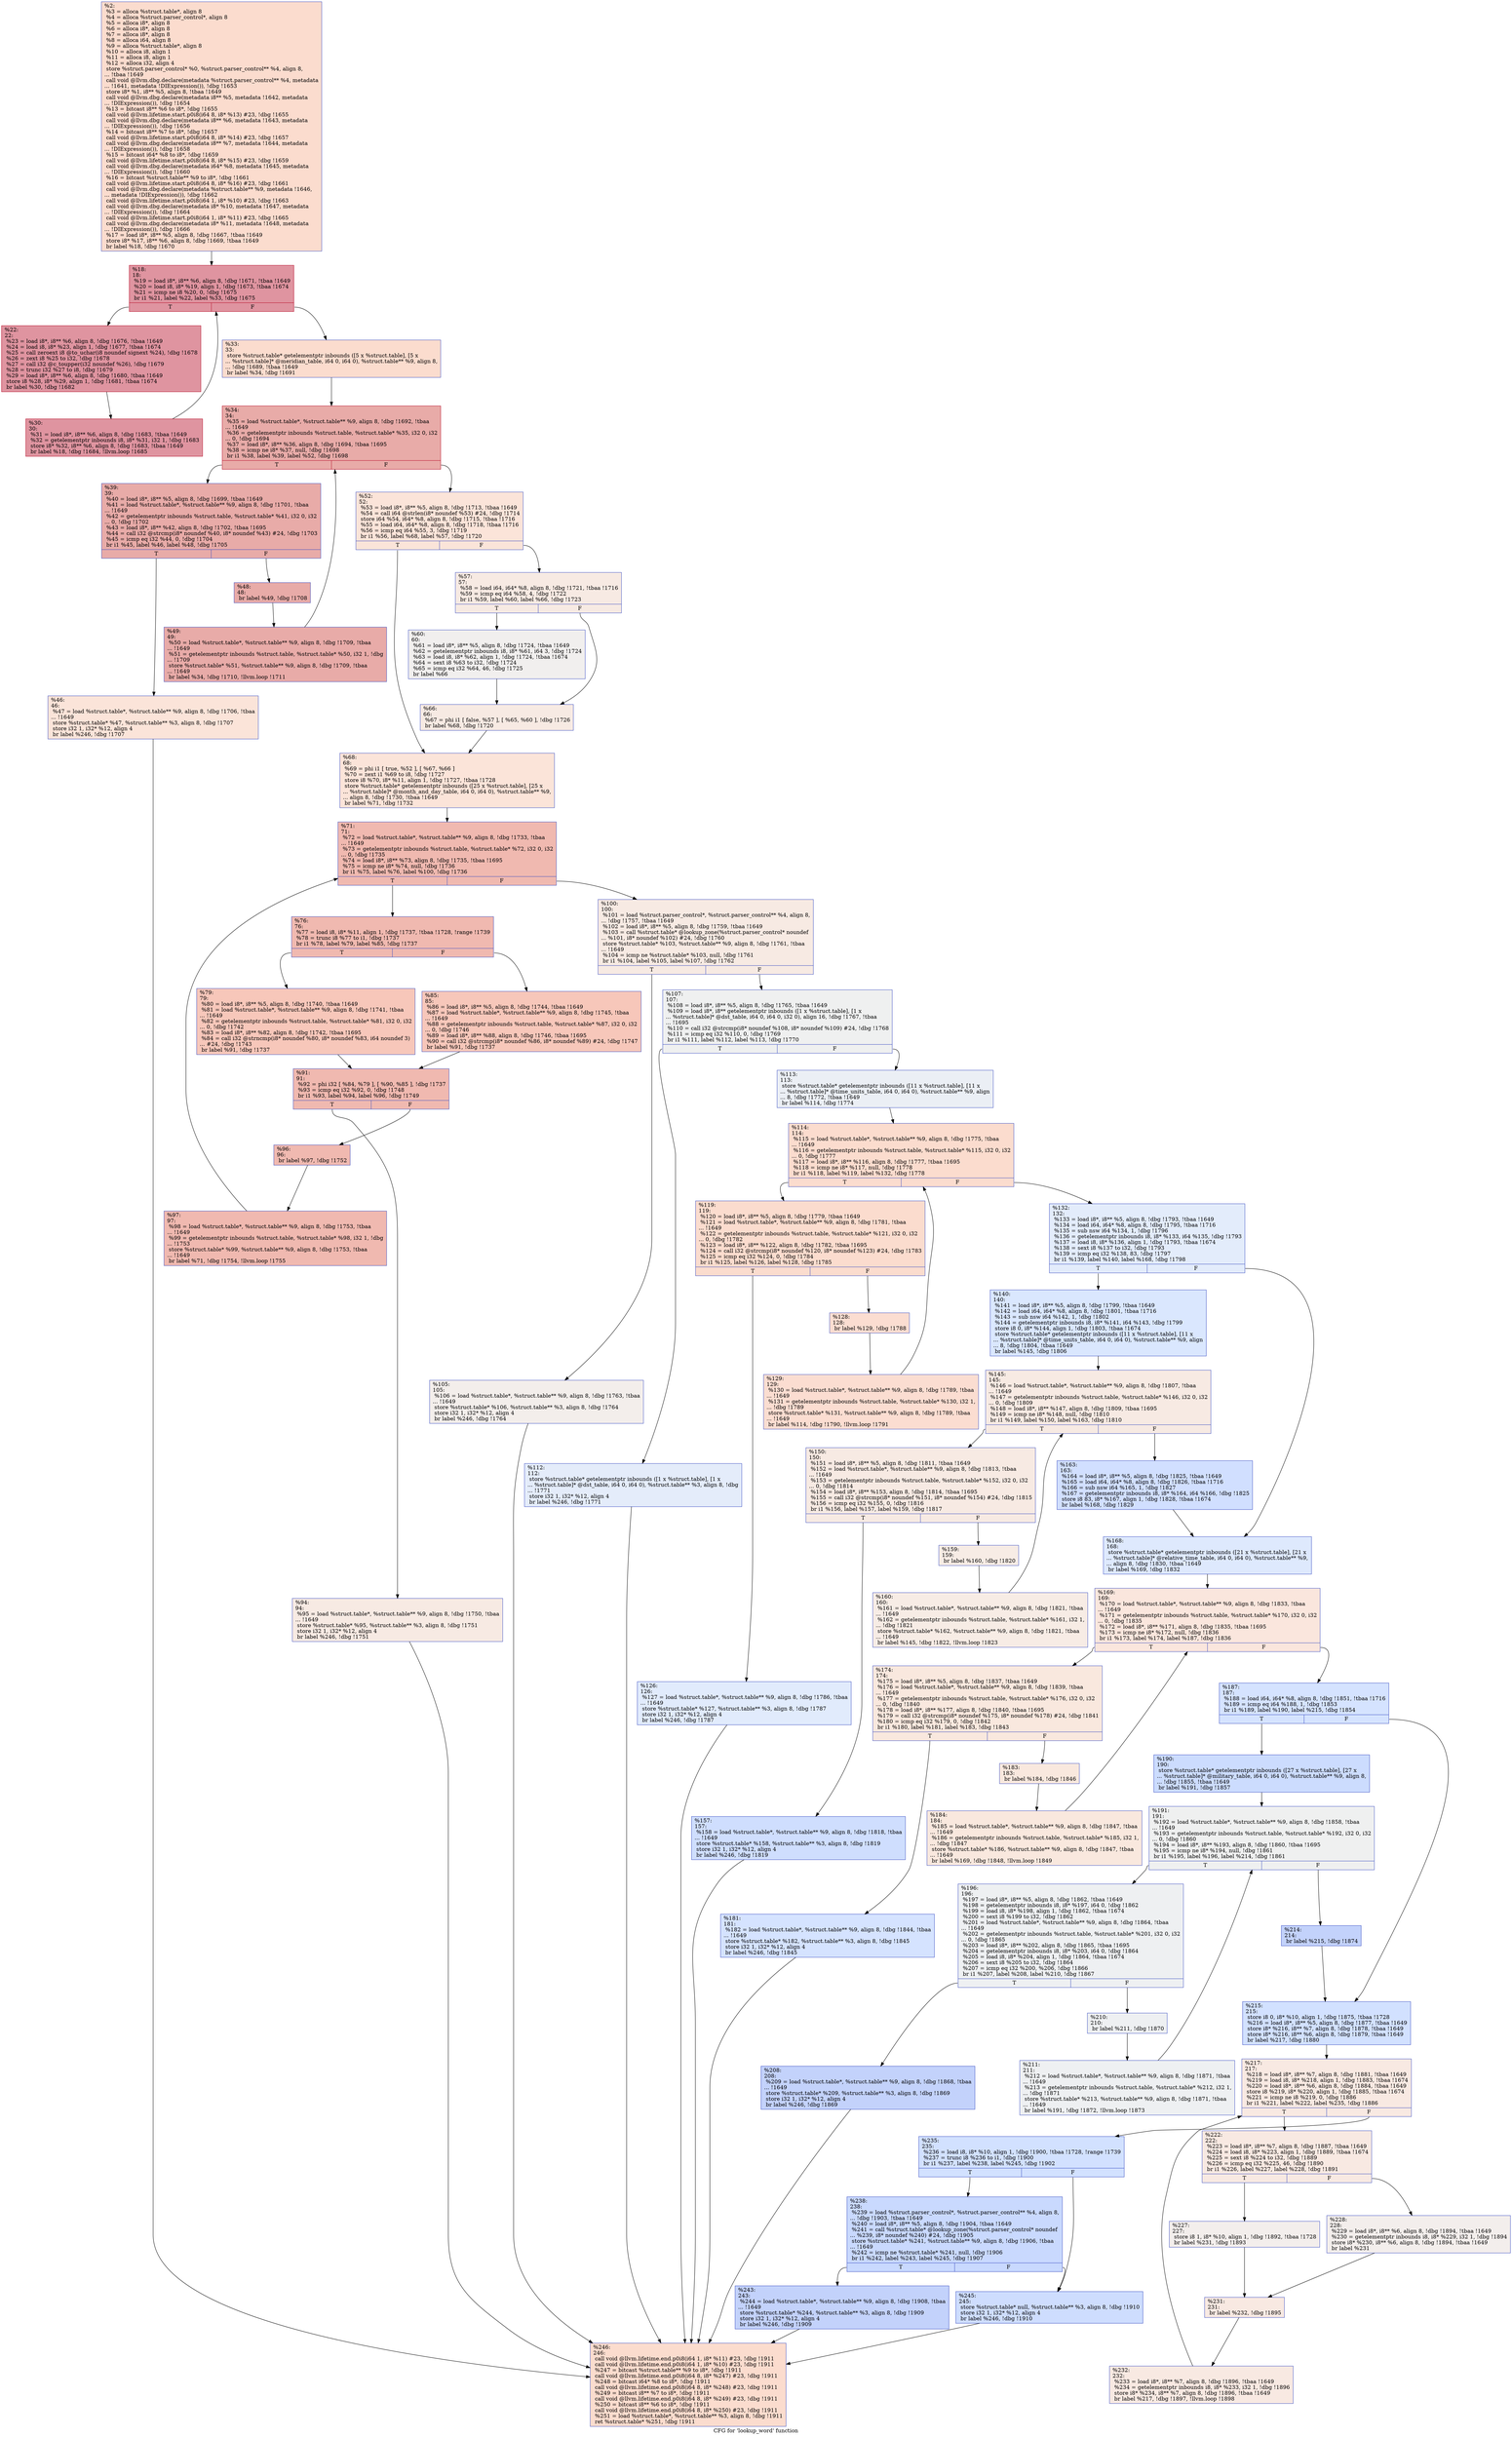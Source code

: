 digraph "CFG for 'lookup_word' function" {
	label="CFG for 'lookup_word' function";

	Node0x16e23a0 [shape=record,color="#3d50c3ff", style=filled, fillcolor="#f7af9170",label="{%2:\l  %3 = alloca %struct.table*, align 8\l  %4 = alloca %struct.parser_control*, align 8\l  %5 = alloca i8*, align 8\l  %6 = alloca i8*, align 8\l  %7 = alloca i8*, align 8\l  %8 = alloca i64, align 8\l  %9 = alloca %struct.table*, align 8\l  %10 = alloca i8, align 1\l  %11 = alloca i8, align 1\l  %12 = alloca i32, align 4\l  store %struct.parser_control* %0, %struct.parser_control** %4, align 8,\l... !tbaa !1649\l  call void @llvm.dbg.declare(metadata %struct.parser_control** %4, metadata\l... !1641, metadata !DIExpression()), !dbg !1653\l  store i8* %1, i8** %5, align 8, !tbaa !1649\l  call void @llvm.dbg.declare(metadata i8** %5, metadata !1642, metadata\l... !DIExpression()), !dbg !1654\l  %13 = bitcast i8** %6 to i8*, !dbg !1655\l  call void @llvm.lifetime.start.p0i8(i64 8, i8* %13) #23, !dbg !1655\l  call void @llvm.dbg.declare(metadata i8** %6, metadata !1643, metadata\l... !DIExpression()), !dbg !1656\l  %14 = bitcast i8** %7 to i8*, !dbg !1657\l  call void @llvm.lifetime.start.p0i8(i64 8, i8* %14) #23, !dbg !1657\l  call void @llvm.dbg.declare(metadata i8** %7, metadata !1644, metadata\l... !DIExpression()), !dbg !1658\l  %15 = bitcast i64* %8 to i8*, !dbg !1659\l  call void @llvm.lifetime.start.p0i8(i64 8, i8* %15) #23, !dbg !1659\l  call void @llvm.dbg.declare(metadata i64* %8, metadata !1645, metadata\l... !DIExpression()), !dbg !1660\l  %16 = bitcast %struct.table** %9 to i8*, !dbg !1661\l  call void @llvm.lifetime.start.p0i8(i64 8, i8* %16) #23, !dbg !1661\l  call void @llvm.dbg.declare(metadata %struct.table** %9, metadata !1646,\l... metadata !DIExpression()), !dbg !1662\l  call void @llvm.lifetime.start.p0i8(i64 1, i8* %10) #23, !dbg !1663\l  call void @llvm.dbg.declare(metadata i8* %10, metadata !1647, metadata\l... !DIExpression()), !dbg !1664\l  call void @llvm.lifetime.start.p0i8(i64 1, i8* %11) #23, !dbg !1665\l  call void @llvm.dbg.declare(metadata i8* %11, metadata !1648, metadata\l... !DIExpression()), !dbg !1666\l  %17 = load i8*, i8** %5, align 8, !dbg !1667, !tbaa !1649\l  store i8* %17, i8** %6, align 8, !dbg !1669, !tbaa !1649\l  br label %18, !dbg !1670\l}"];
	Node0x16e23a0 -> Node0x16e82c0;
	Node0x16e82c0 [shape=record,color="#b70d28ff", style=filled, fillcolor="#b70d2870",label="{%18:\l18:                                               \l  %19 = load i8*, i8** %6, align 8, !dbg !1671, !tbaa !1649\l  %20 = load i8, i8* %19, align 1, !dbg !1673, !tbaa !1674\l  %21 = icmp ne i8 %20, 0, !dbg !1675\l  br i1 %21, label %22, label %33, !dbg !1675\l|{<s0>T|<s1>F}}"];
	Node0x16e82c0:s0 -> Node0x16e8310;
	Node0x16e82c0:s1 -> Node0x16e83b0;
	Node0x16e8310 [shape=record,color="#b70d28ff", style=filled, fillcolor="#b70d2870",label="{%22:\l22:                                               \l  %23 = load i8*, i8** %6, align 8, !dbg !1676, !tbaa !1649\l  %24 = load i8, i8* %23, align 1, !dbg !1677, !tbaa !1674\l  %25 = call zeroext i8 @to_uchar(i8 noundef signext %24), !dbg !1678\l  %26 = zext i8 %25 to i32, !dbg !1678\l  %27 = call i32 @c_toupper(i32 noundef %26), !dbg !1679\l  %28 = trunc i32 %27 to i8, !dbg !1679\l  %29 = load i8*, i8** %6, align 8, !dbg !1680, !tbaa !1649\l  store i8 %28, i8* %29, align 1, !dbg !1681, !tbaa !1674\l  br label %30, !dbg !1682\l}"];
	Node0x16e8310 -> Node0x16e8360;
	Node0x16e8360 [shape=record,color="#b70d28ff", style=filled, fillcolor="#b70d2870",label="{%30:\l30:                                               \l  %31 = load i8*, i8** %6, align 8, !dbg !1683, !tbaa !1649\l  %32 = getelementptr inbounds i8, i8* %31, i32 1, !dbg !1683\l  store i8* %32, i8** %6, align 8, !dbg !1683, !tbaa !1649\l  br label %18, !dbg !1684, !llvm.loop !1685\l}"];
	Node0x16e8360 -> Node0x16e82c0;
	Node0x16e83b0 [shape=record,color="#3d50c3ff", style=filled, fillcolor="#f7af9170",label="{%33:\l33:                                               \l  store %struct.table* getelementptr inbounds ([5 x %struct.table], [5 x\l... %struct.table]* @meridian_table, i64 0, i64 0), %struct.table** %9, align 8,\l... !dbg !1689, !tbaa !1649\l  br label %34, !dbg !1691\l}"];
	Node0x16e83b0 -> Node0x16e8400;
	Node0x16e8400 [shape=record,color="#b70d28ff", style=filled, fillcolor="#cc403a70",label="{%34:\l34:                                               \l  %35 = load %struct.table*, %struct.table** %9, align 8, !dbg !1692, !tbaa\l... !1649\l  %36 = getelementptr inbounds %struct.table, %struct.table* %35, i32 0, i32\l... 0, !dbg !1694\l  %37 = load i8*, i8** %36, align 8, !dbg !1694, !tbaa !1695\l  %38 = icmp ne i8* %37, null, !dbg !1698\l  br i1 %38, label %39, label %52, !dbg !1698\l|{<s0>T|<s1>F}}"];
	Node0x16e8400:s0 -> Node0x16e8450;
	Node0x16e8400:s1 -> Node0x16e8590;
	Node0x16e8450 [shape=record,color="#3d50c3ff", style=filled, fillcolor="#cc403a70",label="{%39:\l39:                                               \l  %40 = load i8*, i8** %5, align 8, !dbg !1699, !tbaa !1649\l  %41 = load %struct.table*, %struct.table** %9, align 8, !dbg !1701, !tbaa\l... !1649\l  %42 = getelementptr inbounds %struct.table, %struct.table* %41, i32 0, i32\l... 0, !dbg !1702\l  %43 = load i8*, i8** %42, align 8, !dbg !1702, !tbaa !1695\l  %44 = call i32 @strcmp(i8* noundef %40, i8* noundef %43) #24, !dbg !1703\l  %45 = icmp eq i32 %44, 0, !dbg !1704\l  br i1 %45, label %46, label %48, !dbg !1705\l|{<s0>T|<s1>F}}"];
	Node0x16e8450:s0 -> Node0x16e84a0;
	Node0x16e8450:s1 -> Node0x16e84f0;
	Node0x16e84a0 [shape=record,color="#3d50c3ff", style=filled, fillcolor="#f5c1a970",label="{%46:\l46:                                               \l  %47 = load %struct.table*, %struct.table** %9, align 8, !dbg !1706, !tbaa\l... !1649\l  store %struct.table* %47, %struct.table** %3, align 8, !dbg !1707\l  store i32 1, i32* %12, align 4\l  br label %246, !dbg !1707\l}"];
	Node0x16e84a0 -> Node0x16e9710;
	Node0x16e84f0 [shape=record,color="#3d50c3ff", style=filled, fillcolor="#cc403a70",label="{%48:\l48:                                               \l  br label %49, !dbg !1708\l}"];
	Node0x16e84f0 -> Node0x16e8540;
	Node0x16e8540 [shape=record,color="#3d50c3ff", style=filled, fillcolor="#cc403a70",label="{%49:\l49:                                               \l  %50 = load %struct.table*, %struct.table** %9, align 8, !dbg !1709, !tbaa\l... !1649\l  %51 = getelementptr inbounds %struct.table, %struct.table* %50, i32 1, !dbg\l... !1709\l  store %struct.table* %51, %struct.table** %9, align 8, !dbg !1709, !tbaa\l... !1649\l  br label %34, !dbg !1710, !llvm.loop !1711\l}"];
	Node0x16e8540 -> Node0x16e8400;
	Node0x16e8590 [shape=record,color="#3d50c3ff", style=filled, fillcolor="#f5c1a970",label="{%52:\l52:                                               \l  %53 = load i8*, i8** %5, align 8, !dbg !1713, !tbaa !1649\l  %54 = call i64 @strlen(i8* noundef %53) #24, !dbg !1714\l  store i64 %54, i64* %8, align 8, !dbg !1715, !tbaa !1716\l  %55 = load i64, i64* %8, align 8, !dbg !1718, !tbaa !1716\l  %56 = icmp eq i64 %55, 3, !dbg !1719\l  br i1 %56, label %68, label %57, !dbg !1720\l|{<s0>T|<s1>F}}"];
	Node0x16e8590:s0 -> Node0x16e86d0;
	Node0x16e8590:s1 -> Node0x16e85e0;
	Node0x16e85e0 [shape=record,color="#3d50c3ff", style=filled, fillcolor="#eed0c070",label="{%57:\l57:                                               \l  %58 = load i64, i64* %8, align 8, !dbg !1721, !tbaa !1716\l  %59 = icmp eq i64 %58, 4, !dbg !1722\l  br i1 %59, label %60, label %66, !dbg !1723\l|{<s0>T|<s1>F}}"];
	Node0x16e85e0:s0 -> Node0x16e8630;
	Node0x16e85e0:s1 -> Node0x16e8680;
	Node0x16e8630 [shape=record,color="#3d50c3ff", style=filled, fillcolor="#e0dbd870",label="{%60:\l60:                                               \l  %61 = load i8*, i8** %5, align 8, !dbg !1724, !tbaa !1649\l  %62 = getelementptr inbounds i8, i8* %61, i64 3, !dbg !1724\l  %63 = load i8, i8* %62, align 1, !dbg !1724, !tbaa !1674\l  %64 = sext i8 %63 to i32, !dbg !1724\l  %65 = icmp eq i32 %64, 46, !dbg !1725\l  br label %66\l}"];
	Node0x16e8630 -> Node0x16e8680;
	Node0x16e8680 [shape=record,color="#3d50c3ff", style=filled, fillcolor="#eed0c070",label="{%66:\l66:                                               \l  %67 = phi i1 [ false, %57 ], [ %65, %60 ], !dbg !1726\l  br label %68, !dbg !1720\l}"];
	Node0x16e8680 -> Node0x16e86d0;
	Node0x16e86d0 [shape=record,color="#3d50c3ff", style=filled, fillcolor="#f5c1a970",label="{%68:\l68:                                               \l  %69 = phi i1 [ true, %52 ], [ %67, %66 ]\l  %70 = zext i1 %69 to i8, !dbg !1727\l  store i8 %70, i8* %11, align 1, !dbg !1727, !tbaa !1728\l  store %struct.table* getelementptr inbounds ([25 x %struct.table], [25 x\l... %struct.table]* @month_and_day_table, i64 0, i64 0), %struct.table** %9,\l... align 8, !dbg !1730, !tbaa !1649\l  br label %71, !dbg !1732\l}"];
	Node0x16e86d0 -> Node0x16e8720;
	Node0x16e8720 [shape=record,color="#3d50c3ff", style=filled, fillcolor="#de614d70",label="{%71:\l71:                                               \l  %72 = load %struct.table*, %struct.table** %9, align 8, !dbg !1733, !tbaa\l... !1649\l  %73 = getelementptr inbounds %struct.table, %struct.table* %72, i32 0, i32\l... 0, !dbg !1735\l  %74 = load i8*, i8** %73, align 8, !dbg !1735, !tbaa !1695\l  %75 = icmp ne i8* %74, null, !dbg !1736\l  br i1 %75, label %76, label %100, !dbg !1736\l|{<s0>T|<s1>F}}"];
	Node0x16e8720:s0 -> Node0x16e8770;
	Node0x16e8720:s1 -> Node0x16e89a0;
	Node0x16e8770 [shape=record,color="#3d50c3ff", style=filled, fillcolor="#de614d70",label="{%76:\l76:                                               \l  %77 = load i8, i8* %11, align 1, !dbg !1737, !tbaa !1728, !range !1739\l  %78 = trunc i8 %77 to i1, !dbg !1737\l  br i1 %78, label %79, label %85, !dbg !1737\l|{<s0>T|<s1>F}}"];
	Node0x16e8770:s0 -> Node0x16e87c0;
	Node0x16e8770:s1 -> Node0x16e8810;
	Node0x16e87c0 [shape=record,color="#3d50c3ff", style=filled, fillcolor="#ec7f6370",label="{%79:\l79:                                               \l  %80 = load i8*, i8** %5, align 8, !dbg !1740, !tbaa !1649\l  %81 = load %struct.table*, %struct.table** %9, align 8, !dbg !1741, !tbaa\l... !1649\l  %82 = getelementptr inbounds %struct.table, %struct.table* %81, i32 0, i32\l... 0, !dbg !1742\l  %83 = load i8*, i8** %82, align 8, !dbg !1742, !tbaa !1695\l  %84 = call i32 @strncmp(i8* noundef %80, i8* noundef %83, i64 noundef 3)\l... #24, !dbg !1743\l  br label %91, !dbg !1737\l}"];
	Node0x16e87c0 -> Node0x16e8860;
	Node0x16e8810 [shape=record,color="#3d50c3ff", style=filled, fillcolor="#ec7f6370",label="{%85:\l85:                                               \l  %86 = load i8*, i8** %5, align 8, !dbg !1744, !tbaa !1649\l  %87 = load %struct.table*, %struct.table** %9, align 8, !dbg !1745, !tbaa\l... !1649\l  %88 = getelementptr inbounds %struct.table, %struct.table* %87, i32 0, i32\l... 0, !dbg !1746\l  %89 = load i8*, i8** %88, align 8, !dbg !1746, !tbaa !1695\l  %90 = call i32 @strcmp(i8* noundef %86, i8* noundef %89) #24, !dbg !1747\l  br label %91, !dbg !1737\l}"];
	Node0x16e8810 -> Node0x16e8860;
	Node0x16e8860 [shape=record,color="#3d50c3ff", style=filled, fillcolor="#de614d70",label="{%91:\l91:                                               \l  %92 = phi i32 [ %84, %79 ], [ %90, %85 ], !dbg !1737\l  %93 = icmp eq i32 %92, 0, !dbg !1748\l  br i1 %93, label %94, label %96, !dbg !1749\l|{<s0>T|<s1>F}}"];
	Node0x16e8860:s0 -> Node0x16e88b0;
	Node0x16e8860:s1 -> Node0x16e8900;
	Node0x16e88b0 [shape=record,color="#3d50c3ff", style=filled, fillcolor="#eed0c070",label="{%94:\l94:                                               \l  %95 = load %struct.table*, %struct.table** %9, align 8, !dbg !1750, !tbaa\l... !1649\l  store %struct.table* %95, %struct.table** %3, align 8, !dbg !1751\l  store i32 1, i32* %12, align 4\l  br label %246, !dbg !1751\l}"];
	Node0x16e88b0 -> Node0x16e9710;
	Node0x16e8900 [shape=record,color="#3d50c3ff", style=filled, fillcolor="#de614d70",label="{%96:\l96:                                               \l  br label %97, !dbg !1752\l}"];
	Node0x16e8900 -> Node0x16e8950;
	Node0x16e8950 [shape=record,color="#3d50c3ff", style=filled, fillcolor="#de614d70",label="{%97:\l97:                                               \l  %98 = load %struct.table*, %struct.table** %9, align 8, !dbg !1753, !tbaa\l... !1649\l  %99 = getelementptr inbounds %struct.table, %struct.table* %98, i32 1, !dbg\l... !1753\l  store %struct.table* %99, %struct.table** %9, align 8, !dbg !1753, !tbaa\l... !1649\l  br label %71, !dbg !1754, !llvm.loop !1755\l}"];
	Node0x16e8950 -> Node0x16e8720;
	Node0x16e89a0 [shape=record,color="#3d50c3ff", style=filled, fillcolor="#eed0c070",label="{%100:\l100:                                              \l  %101 = load %struct.parser_control*, %struct.parser_control** %4, align 8,\l... !dbg !1757, !tbaa !1649\l  %102 = load i8*, i8** %5, align 8, !dbg !1759, !tbaa !1649\l  %103 = call %struct.table* @lookup_zone(%struct.parser_control* noundef\l... %101, i8* noundef %102) #24, !dbg !1760\l  store %struct.table* %103, %struct.table** %9, align 8, !dbg !1761, !tbaa\l... !1649\l  %104 = icmp ne %struct.table* %103, null, !dbg !1761\l  br i1 %104, label %105, label %107, !dbg !1762\l|{<s0>T|<s1>F}}"];
	Node0x16e89a0:s0 -> Node0x16e89f0;
	Node0x16e89a0:s1 -> Node0x16e8a40;
	Node0x16e89f0 [shape=record,color="#3d50c3ff", style=filled, fillcolor="#e5d8d170",label="{%105:\l105:                                              \l  %106 = load %struct.table*, %struct.table** %9, align 8, !dbg !1763, !tbaa\l... !1649\l  store %struct.table* %106, %struct.table** %3, align 8, !dbg !1764\l  store i32 1, i32* %12, align 4\l  br label %246, !dbg !1764\l}"];
	Node0x16e89f0 -> Node0x16e9710;
	Node0x16e8a40 [shape=record,color="#3d50c3ff", style=filled, fillcolor="#dbdcde70",label="{%107:\l107:                                              \l  %108 = load i8*, i8** %5, align 8, !dbg !1765, !tbaa !1649\l  %109 = load i8*, i8** getelementptr inbounds ([1 x %struct.table], [1 x\l... %struct.table]* @dst_table, i64 0, i64 0, i32 0), align 16, !dbg !1767, !tbaa\l... !1695\l  %110 = call i32 @strcmp(i8* noundef %108, i8* noundef %109) #24, !dbg !1768\l  %111 = icmp eq i32 %110, 0, !dbg !1769\l  br i1 %111, label %112, label %113, !dbg !1770\l|{<s0>T|<s1>F}}"];
	Node0x16e8a40:s0 -> Node0x16e8a90;
	Node0x16e8a40:s1 -> Node0x16e8ae0;
	Node0x16e8a90 [shape=record,color="#3d50c3ff", style=filled, fillcolor="#c1d4f470",label="{%112:\l112:                                              \l  store %struct.table* getelementptr inbounds ([1 x %struct.table], [1 x\l... %struct.table]* @dst_table, i64 0, i64 0), %struct.table** %3, align 8, !dbg\l... !1771\l  store i32 1, i32* %12, align 4\l  br label %246, !dbg !1771\l}"];
	Node0x16e8a90 -> Node0x16e9710;
	Node0x16e8ae0 [shape=record,color="#3d50c3ff", style=filled, fillcolor="#d1dae970",label="{%113:\l113:                                              \l  store %struct.table* getelementptr inbounds ([11 x %struct.table], [11 x\l... %struct.table]* @time_units_table, i64 0, i64 0), %struct.table** %9, align\l... 8, !dbg !1772, !tbaa !1649\l  br label %114, !dbg !1774\l}"];
	Node0x16e8ae0 -> Node0x16e8b30;
	Node0x16e8b30 [shape=record,color="#3d50c3ff", style=filled, fillcolor="#f7af9170",label="{%114:\l114:                                              \l  %115 = load %struct.table*, %struct.table** %9, align 8, !dbg !1775, !tbaa\l... !1649\l  %116 = getelementptr inbounds %struct.table, %struct.table* %115, i32 0, i32\l... 0, !dbg !1777\l  %117 = load i8*, i8** %116, align 8, !dbg !1777, !tbaa !1695\l  %118 = icmp ne i8* %117, null, !dbg !1778\l  br i1 %118, label %119, label %132, !dbg !1778\l|{<s0>T|<s1>F}}"];
	Node0x16e8b30:s0 -> Node0x16e8b80;
	Node0x16e8b30:s1 -> Node0x16e8cc0;
	Node0x16e8b80 [shape=record,color="#3d50c3ff", style=filled, fillcolor="#f7af9170",label="{%119:\l119:                                              \l  %120 = load i8*, i8** %5, align 8, !dbg !1779, !tbaa !1649\l  %121 = load %struct.table*, %struct.table** %9, align 8, !dbg !1781, !tbaa\l... !1649\l  %122 = getelementptr inbounds %struct.table, %struct.table* %121, i32 0, i32\l... 0, !dbg !1782\l  %123 = load i8*, i8** %122, align 8, !dbg !1782, !tbaa !1695\l  %124 = call i32 @strcmp(i8* noundef %120, i8* noundef %123) #24, !dbg !1783\l  %125 = icmp eq i32 %124, 0, !dbg !1784\l  br i1 %125, label %126, label %128, !dbg !1785\l|{<s0>T|<s1>F}}"];
	Node0x16e8b80:s0 -> Node0x16e8bd0;
	Node0x16e8b80:s1 -> Node0x16e8c20;
	Node0x16e8bd0 [shape=record,color="#3d50c3ff", style=filled, fillcolor="#bbd1f870",label="{%126:\l126:                                              \l  %127 = load %struct.table*, %struct.table** %9, align 8, !dbg !1786, !tbaa\l... !1649\l  store %struct.table* %127, %struct.table** %3, align 8, !dbg !1787\l  store i32 1, i32* %12, align 4\l  br label %246, !dbg !1787\l}"];
	Node0x16e8bd0 -> Node0x16e9710;
	Node0x16e8c20 [shape=record,color="#3d50c3ff", style=filled, fillcolor="#f7b39670",label="{%128:\l128:                                              \l  br label %129, !dbg !1788\l}"];
	Node0x16e8c20 -> Node0x16e8c70;
	Node0x16e8c70 [shape=record,color="#3d50c3ff", style=filled, fillcolor="#f7b39670",label="{%129:\l129:                                              \l  %130 = load %struct.table*, %struct.table** %9, align 8, !dbg !1789, !tbaa\l... !1649\l  %131 = getelementptr inbounds %struct.table, %struct.table* %130, i32 1,\l... !dbg !1789\l  store %struct.table* %131, %struct.table** %9, align 8, !dbg !1789, !tbaa\l... !1649\l  br label %114, !dbg !1790, !llvm.loop !1791\l}"];
	Node0x16e8c70 -> Node0x16e8b30;
	Node0x16e8cc0 [shape=record,color="#3d50c3ff", style=filled, fillcolor="#bfd3f670",label="{%132:\l132:                                              \l  %133 = load i8*, i8** %5, align 8, !dbg !1793, !tbaa !1649\l  %134 = load i64, i64* %8, align 8, !dbg !1795, !tbaa !1716\l  %135 = sub nsw i64 %134, 1, !dbg !1796\l  %136 = getelementptr inbounds i8, i8* %133, i64 %135, !dbg !1793\l  %137 = load i8, i8* %136, align 1, !dbg !1793, !tbaa !1674\l  %138 = sext i8 %137 to i32, !dbg !1793\l  %139 = icmp eq i32 %138, 83, !dbg !1797\l  br i1 %139, label %140, label %168, !dbg !1798\l|{<s0>T|<s1>F}}"];
	Node0x16e8cc0:s0 -> Node0x16e8d10;
	Node0x16e8cc0:s1 -> Node0x16e8f40;
	Node0x16e8d10 [shape=record,color="#3d50c3ff", style=filled, fillcolor="#abc8fd70",label="{%140:\l140:                                              \l  %141 = load i8*, i8** %5, align 8, !dbg !1799, !tbaa !1649\l  %142 = load i64, i64* %8, align 8, !dbg !1801, !tbaa !1716\l  %143 = sub nsw i64 %142, 1, !dbg !1802\l  %144 = getelementptr inbounds i8, i8* %141, i64 %143, !dbg !1799\l  store i8 0, i8* %144, align 1, !dbg !1803, !tbaa !1674\l  store %struct.table* getelementptr inbounds ([11 x %struct.table], [11 x\l... %struct.table]* @time_units_table, i64 0, i64 0), %struct.table** %9, align\l... 8, !dbg !1804, !tbaa !1649\l  br label %145, !dbg !1806\l}"];
	Node0x16e8d10 -> Node0x16e8d60;
	Node0x16e8d60 [shape=record,color="#3d50c3ff", style=filled, fillcolor="#eed0c070",label="{%145:\l145:                                              \l  %146 = load %struct.table*, %struct.table** %9, align 8, !dbg !1807, !tbaa\l... !1649\l  %147 = getelementptr inbounds %struct.table, %struct.table* %146, i32 0, i32\l... 0, !dbg !1809\l  %148 = load i8*, i8** %147, align 8, !dbg !1809, !tbaa !1695\l  %149 = icmp ne i8* %148, null, !dbg !1810\l  br i1 %149, label %150, label %163, !dbg !1810\l|{<s0>T|<s1>F}}"];
	Node0x16e8d60:s0 -> Node0x16e8db0;
	Node0x16e8d60:s1 -> Node0x16e8ef0;
	Node0x16e8db0 [shape=record,color="#3d50c3ff", style=filled, fillcolor="#eed0c070",label="{%150:\l150:                                              \l  %151 = load i8*, i8** %5, align 8, !dbg !1811, !tbaa !1649\l  %152 = load %struct.table*, %struct.table** %9, align 8, !dbg !1813, !tbaa\l... !1649\l  %153 = getelementptr inbounds %struct.table, %struct.table* %152, i32 0, i32\l... 0, !dbg !1814\l  %154 = load i8*, i8** %153, align 8, !dbg !1814, !tbaa !1695\l  %155 = call i32 @strcmp(i8* noundef %151, i8* noundef %154) #24, !dbg !1815\l  %156 = icmp eq i32 %155, 0, !dbg !1816\l  br i1 %156, label %157, label %159, !dbg !1817\l|{<s0>T|<s1>F}}"];
	Node0x16e8db0:s0 -> Node0x16e8e00;
	Node0x16e8db0:s1 -> Node0x16e8e50;
	Node0x16e8e00 [shape=record,color="#3d50c3ff", style=filled, fillcolor="#93b5fe70",label="{%157:\l157:                                              \l  %158 = load %struct.table*, %struct.table** %9, align 8, !dbg !1818, !tbaa\l... !1649\l  store %struct.table* %158, %struct.table** %3, align 8, !dbg !1819\l  store i32 1, i32* %12, align 4\l  br label %246, !dbg !1819\l}"];
	Node0x16e8e00 -> Node0x16e9710;
	Node0x16e8e50 [shape=record,color="#3d50c3ff", style=filled, fillcolor="#ecd3c570",label="{%159:\l159:                                              \l  br label %160, !dbg !1820\l}"];
	Node0x16e8e50 -> Node0x16e8ea0;
	Node0x16e8ea0 [shape=record,color="#3d50c3ff", style=filled, fillcolor="#ecd3c570",label="{%160:\l160:                                              \l  %161 = load %struct.table*, %struct.table** %9, align 8, !dbg !1821, !tbaa\l... !1649\l  %162 = getelementptr inbounds %struct.table, %struct.table* %161, i32 1,\l... !dbg !1821\l  store %struct.table* %162, %struct.table** %9, align 8, !dbg !1821, !tbaa\l... !1649\l  br label %145, !dbg !1822, !llvm.loop !1823\l}"];
	Node0x16e8ea0 -> Node0x16e8d60;
	Node0x16e8ef0 [shape=record,color="#3d50c3ff", style=filled, fillcolor="#96b7ff70",label="{%163:\l163:                                              \l  %164 = load i8*, i8** %5, align 8, !dbg !1825, !tbaa !1649\l  %165 = load i64, i64* %8, align 8, !dbg !1826, !tbaa !1716\l  %166 = sub nsw i64 %165, 1, !dbg !1827\l  %167 = getelementptr inbounds i8, i8* %164, i64 %166, !dbg !1825\l  store i8 83, i8* %167, align 1, !dbg !1828, !tbaa !1674\l  br label %168, !dbg !1829\l}"];
	Node0x16e8ef0 -> Node0x16e8f40;
	Node0x16e8f40 [shape=record,color="#3d50c3ff", style=filled, fillcolor="#b5cdfa70",label="{%168:\l168:                                              \l  store %struct.table* getelementptr inbounds ([21 x %struct.table], [21 x\l... %struct.table]* @relative_time_table, i64 0, i64 0), %struct.table** %9,\l... align 8, !dbg !1830, !tbaa !1649\l  br label %169, !dbg !1832\l}"];
	Node0x16e8f40 -> Node0x16e8f90;
	Node0x16e8f90 [shape=record,color="#3d50c3ff", style=filled, fillcolor="#f3c7b170",label="{%169:\l169:                                              \l  %170 = load %struct.table*, %struct.table** %9, align 8, !dbg !1833, !tbaa\l... !1649\l  %171 = getelementptr inbounds %struct.table, %struct.table* %170, i32 0, i32\l... 0, !dbg !1835\l  %172 = load i8*, i8** %171, align 8, !dbg !1835, !tbaa !1695\l  %173 = icmp ne i8* %172, null, !dbg !1836\l  br i1 %173, label %174, label %187, !dbg !1836\l|{<s0>T|<s1>F}}"];
	Node0x16e8f90:s0 -> Node0x16e8fe0;
	Node0x16e8f90:s1 -> Node0x16e9120;
	Node0x16e8fe0 [shape=record,color="#3d50c3ff", style=filled, fillcolor="#f2cab570",label="{%174:\l174:                                              \l  %175 = load i8*, i8** %5, align 8, !dbg !1837, !tbaa !1649\l  %176 = load %struct.table*, %struct.table** %9, align 8, !dbg !1839, !tbaa\l... !1649\l  %177 = getelementptr inbounds %struct.table, %struct.table* %176, i32 0, i32\l... 0, !dbg !1840\l  %178 = load i8*, i8** %177, align 8, !dbg !1840, !tbaa !1695\l  %179 = call i32 @strcmp(i8* noundef %175, i8* noundef %178) #24, !dbg !1841\l  %180 = icmp eq i32 %179, 0, !dbg !1842\l  br i1 %180, label %181, label %183, !dbg !1843\l|{<s0>T|<s1>F}}"];
	Node0x16e8fe0:s0 -> Node0x16e9030;
	Node0x16e8fe0:s1 -> Node0x16e9080;
	Node0x16e9030 [shape=record,color="#3d50c3ff", style=filled, fillcolor="#a1c0ff70",label="{%181:\l181:                                              \l  %182 = load %struct.table*, %struct.table** %9, align 8, !dbg !1844, !tbaa\l... !1649\l  store %struct.table* %182, %struct.table** %3, align 8, !dbg !1845\l  store i32 1, i32* %12, align 4\l  br label %246, !dbg !1845\l}"];
	Node0x16e9030 -> Node0x16e9710;
	Node0x16e9080 [shape=record,color="#3d50c3ff", style=filled, fillcolor="#f2cab570",label="{%183:\l183:                                              \l  br label %184, !dbg !1846\l}"];
	Node0x16e9080 -> Node0x16e90d0;
	Node0x16e90d0 [shape=record,color="#3d50c3ff", style=filled, fillcolor="#f2cab570",label="{%184:\l184:                                              \l  %185 = load %struct.table*, %struct.table** %9, align 8, !dbg !1847, !tbaa\l... !1649\l  %186 = getelementptr inbounds %struct.table, %struct.table* %185, i32 1,\l... !dbg !1847\l  store %struct.table* %186, %struct.table** %9, align 8, !dbg !1847, !tbaa\l... !1649\l  br label %169, !dbg !1848, !llvm.loop !1849\l}"];
	Node0x16e90d0 -> Node0x16e8f90;
	Node0x16e9120 [shape=record,color="#3d50c3ff", style=filled, fillcolor="#a1c0ff70",label="{%187:\l187:                                              \l  %188 = load i64, i64* %8, align 8, !dbg !1851, !tbaa !1716\l  %189 = icmp eq i64 %188, 1, !dbg !1853\l  br i1 %189, label %190, label %215, !dbg !1854\l|{<s0>T|<s1>F}}"];
	Node0x16e9120:s0 -> Node0x16e9170;
	Node0x16e9120:s1 -> Node0x16e93a0;
	Node0x16e9170 [shape=record,color="#3d50c3ff", style=filled, fillcolor="#8caffe70",label="{%190:\l190:                                              \l  store %struct.table* getelementptr inbounds ([27 x %struct.table], [27 x\l... %struct.table]* @military_table, i64 0, i64 0), %struct.table** %9, align 8,\l... !dbg !1855, !tbaa !1649\l  br label %191, !dbg !1857\l}"];
	Node0x16e9170 -> Node0x16e91c0;
	Node0x16e91c0 [shape=record,color="#3d50c3ff", style=filled, fillcolor="#dbdcde70",label="{%191:\l191:                                              \l  %192 = load %struct.table*, %struct.table** %9, align 8, !dbg !1858, !tbaa\l... !1649\l  %193 = getelementptr inbounds %struct.table, %struct.table* %192, i32 0, i32\l... 0, !dbg !1860\l  %194 = load i8*, i8** %193, align 8, !dbg !1860, !tbaa !1695\l  %195 = icmp ne i8* %194, null, !dbg !1861\l  br i1 %195, label %196, label %214, !dbg !1861\l|{<s0>T|<s1>F}}"];
	Node0x16e91c0:s0 -> Node0x16e9210;
	Node0x16e91c0:s1 -> Node0x16e9350;
	Node0x16e9210 [shape=record,color="#3d50c3ff", style=filled, fillcolor="#d9dce170",label="{%196:\l196:                                              \l  %197 = load i8*, i8** %5, align 8, !dbg !1862, !tbaa !1649\l  %198 = getelementptr inbounds i8, i8* %197, i64 0, !dbg !1862\l  %199 = load i8, i8* %198, align 1, !dbg !1862, !tbaa !1674\l  %200 = sext i8 %199 to i32, !dbg !1862\l  %201 = load %struct.table*, %struct.table** %9, align 8, !dbg !1864, !tbaa\l... !1649\l  %202 = getelementptr inbounds %struct.table, %struct.table* %201, i32 0, i32\l... 0, !dbg !1865\l  %203 = load i8*, i8** %202, align 8, !dbg !1865, !tbaa !1695\l  %204 = getelementptr inbounds i8, i8* %203, i64 0, !dbg !1864\l  %205 = load i8, i8* %204, align 1, !dbg !1864, !tbaa !1674\l  %206 = sext i8 %205 to i32, !dbg !1864\l  %207 = icmp eq i32 %200, %206, !dbg !1866\l  br i1 %207, label %208, label %210, !dbg !1867\l|{<s0>T|<s1>F}}"];
	Node0x16e9210:s0 -> Node0x16e9260;
	Node0x16e9210:s1 -> Node0x16e92b0;
	Node0x16e9260 [shape=record,color="#3d50c3ff", style=filled, fillcolor="#779af770",label="{%208:\l208:                                              \l  %209 = load %struct.table*, %struct.table** %9, align 8, !dbg !1868, !tbaa\l... !1649\l  store %struct.table* %209, %struct.table** %3, align 8, !dbg !1869\l  store i32 1, i32* %12, align 4\l  br label %246, !dbg !1869\l}"];
	Node0x16e9260 -> Node0x16e9710;
	Node0x16e92b0 [shape=record,color="#3d50c3ff", style=filled, fillcolor="#d9dce170",label="{%210:\l210:                                              \l  br label %211, !dbg !1870\l}"];
	Node0x16e92b0 -> Node0x16e9300;
	Node0x16e9300 [shape=record,color="#3d50c3ff", style=filled, fillcolor="#d9dce170",label="{%211:\l211:                                              \l  %212 = load %struct.table*, %struct.table** %9, align 8, !dbg !1871, !tbaa\l... !1649\l  %213 = getelementptr inbounds %struct.table, %struct.table* %212, i32 1,\l... !dbg !1871\l  store %struct.table* %213, %struct.table** %9, align 8, !dbg !1871, !tbaa\l... !1649\l  br label %191, !dbg !1872, !llvm.loop !1873\l}"];
	Node0x16e9300 -> Node0x16e91c0;
	Node0x16e9350 [shape=record,color="#3d50c3ff", style=filled, fillcolor="#779af770",label="{%214:\l214:                                              \l  br label %215, !dbg !1874\l}"];
	Node0x16e9350 -> Node0x16e93a0;
	Node0x16e93a0 [shape=record,color="#3d50c3ff", style=filled, fillcolor="#9abbff70",label="{%215:\l215:                                              \l  store i8 0, i8* %10, align 1, !dbg !1875, !tbaa !1728\l  %216 = load i8*, i8** %5, align 8, !dbg !1877, !tbaa !1649\l  store i8* %216, i8** %7, align 8, !dbg !1878, !tbaa !1649\l  store i8* %216, i8** %6, align 8, !dbg !1879, !tbaa !1649\l  br label %217, !dbg !1880\l}"];
	Node0x16e93a0 -> Node0x16e93f0;
	Node0x16e93f0 [shape=record,color="#3d50c3ff", style=filled, fillcolor="#efcebd70",label="{%217:\l217:                                              \l  %218 = load i8*, i8** %7, align 8, !dbg !1881, !tbaa !1649\l  %219 = load i8, i8* %218, align 1, !dbg !1883, !tbaa !1674\l  %220 = load i8*, i8** %6, align 8, !dbg !1884, !tbaa !1649\l  store i8 %219, i8* %220, align 1, !dbg !1885, !tbaa !1674\l  %221 = icmp ne i8 %219, 0, !dbg !1886\l  br i1 %221, label %222, label %235, !dbg !1886\l|{<s0>T|<s1>F}}"];
	Node0x16e93f0:s0 -> Node0x16e9440;
	Node0x16e93f0:s1 -> Node0x16e95d0;
	Node0x16e9440 [shape=record,color="#3d50c3ff", style=filled, fillcolor="#efcebd70",label="{%222:\l222:                                              \l  %223 = load i8*, i8** %7, align 8, !dbg !1887, !tbaa !1649\l  %224 = load i8, i8* %223, align 1, !dbg !1889, !tbaa !1674\l  %225 = sext i8 %224 to i32, !dbg !1889\l  %226 = icmp eq i32 %225, 46, !dbg !1890\l  br i1 %226, label %227, label %228, !dbg !1891\l|{<s0>T|<s1>F}}"];
	Node0x16e9440:s0 -> Node0x16e9490;
	Node0x16e9440:s1 -> Node0x16e94e0;
	Node0x16e9490 [shape=record,color="#3d50c3ff", style=filled, fillcolor="#e3d9d370",label="{%227:\l227:                                              \l  store i8 1, i8* %10, align 1, !dbg !1892, !tbaa !1728\l  br label %231, !dbg !1893\l}"];
	Node0x16e9490 -> Node0x16e9530;
	Node0x16e94e0 [shape=record,color="#3d50c3ff", style=filled, fillcolor="#e3d9d370",label="{%228:\l228:                                              \l  %229 = load i8*, i8** %6, align 8, !dbg !1894, !tbaa !1649\l  %230 = getelementptr inbounds i8, i8* %229, i32 1, !dbg !1894\l  store i8* %230, i8** %6, align 8, !dbg !1894, !tbaa !1649\l  br label %231\l}"];
	Node0x16e94e0 -> Node0x16e9530;
	Node0x16e9530 [shape=record,color="#3d50c3ff", style=filled, fillcolor="#efcebd70",label="{%231:\l231:                                              \l  br label %232, !dbg !1895\l}"];
	Node0x16e9530 -> Node0x16e9580;
	Node0x16e9580 [shape=record,color="#3d50c3ff", style=filled, fillcolor="#efcebd70",label="{%232:\l232:                                              \l  %233 = load i8*, i8** %7, align 8, !dbg !1896, !tbaa !1649\l  %234 = getelementptr inbounds i8, i8* %233, i32 1, !dbg !1896\l  store i8* %234, i8** %7, align 8, !dbg !1896, !tbaa !1649\l  br label %217, !dbg !1897, !llvm.loop !1898\l}"];
	Node0x16e9580 -> Node0x16e93f0;
	Node0x16e95d0 [shape=record,color="#3d50c3ff", style=filled, fillcolor="#9abbff70",label="{%235:\l235:                                              \l  %236 = load i8, i8* %10, align 1, !dbg !1900, !tbaa !1728, !range !1739\l  %237 = trunc i8 %236 to i1, !dbg !1900\l  br i1 %237, label %238, label %245, !dbg !1902\l|{<s0>T|<s1>F}}"];
	Node0x16e95d0:s0 -> Node0x16e9620;
	Node0x16e95d0:s1 -> Node0x16e96c0;
	Node0x16e9620 [shape=record,color="#3d50c3ff", style=filled, fillcolor="#85a8fc70",label="{%238:\l238:                                              \l  %239 = load %struct.parser_control*, %struct.parser_control** %4, align 8,\l... !dbg !1903, !tbaa !1649\l  %240 = load i8*, i8** %5, align 8, !dbg !1904, !tbaa !1649\l  %241 = call %struct.table* @lookup_zone(%struct.parser_control* noundef\l... %239, i8* noundef %240) #24, !dbg !1905\l  store %struct.table* %241, %struct.table** %9, align 8, !dbg !1906, !tbaa\l... !1649\l  %242 = icmp ne %struct.table* %241, null, !dbg !1906\l  br i1 %242, label %243, label %245, !dbg !1907\l|{<s0>T|<s1>F}}"];
	Node0x16e9620:s0 -> Node0x16e9670;
	Node0x16e9620:s1 -> Node0x16e96c0;
	Node0x16e9670 [shape=record,color="#3d50c3ff", style=filled, fillcolor="#779af770",label="{%243:\l243:                                              \l  %244 = load %struct.table*, %struct.table** %9, align 8, !dbg !1908, !tbaa\l... !1649\l  store %struct.table* %244, %struct.table** %3, align 8, !dbg !1909\l  store i32 1, i32* %12, align 4\l  br label %246, !dbg !1909\l}"];
	Node0x16e9670 -> Node0x16e9710;
	Node0x16e96c0 [shape=record,color="#3d50c3ff", style=filled, fillcolor="#8fb1fe70",label="{%245:\l245:                                              \l  store %struct.table* null, %struct.table** %3, align 8, !dbg !1910\l  store i32 1, i32* %12, align 4\l  br label %246, !dbg !1910\l}"];
	Node0x16e96c0 -> Node0x16e9710;
	Node0x16e9710 [shape=record,color="#3d50c3ff", style=filled, fillcolor="#f7af9170",label="{%246:\l246:                                              \l  call void @llvm.lifetime.end.p0i8(i64 1, i8* %11) #23, !dbg !1911\l  call void @llvm.lifetime.end.p0i8(i64 1, i8* %10) #23, !dbg !1911\l  %247 = bitcast %struct.table** %9 to i8*, !dbg !1911\l  call void @llvm.lifetime.end.p0i8(i64 8, i8* %247) #23, !dbg !1911\l  %248 = bitcast i64* %8 to i8*, !dbg !1911\l  call void @llvm.lifetime.end.p0i8(i64 8, i8* %248) #23, !dbg !1911\l  %249 = bitcast i8** %7 to i8*, !dbg !1911\l  call void @llvm.lifetime.end.p0i8(i64 8, i8* %249) #23, !dbg !1911\l  %250 = bitcast i8** %6 to i8*, !dbg !1911\l  call void @llvm.lifetime.end.p0i8(i64 8, i8* %250) #23, !dbg !1911\l  %251 = load %struct.table*, %struct.table** %3, align 8, !dbg !1911\l  ret %struct.table* %251, !dbg !1911\l}"];
}
